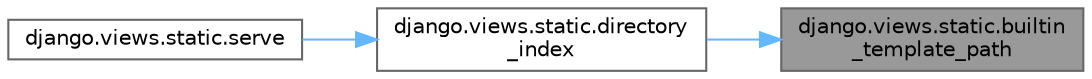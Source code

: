 digraph "django.views.static.builtin_template_path"
{
 // LATEX_PDF_SIZE
  bgcolor="transparent";
  edge [fontname=Helvetica,fontsize=10,labelfontname=Helvetica,labelfontsize=10];
  node [fontname=Helvetica,fontsize=10,shape=box,height=0.2,width=0.4];
  rankdir="RL";
  Node1 [id="Node000001",label="django.views.static.builtin\l_template_path",height=0.2,width=0.4,color="gray40", fillcolor="grey60", style="filled", fontcolor="black",tooltip=" "];
  Node1 -> Node2 [id="edge1_Node000001_Node000002",dir="back",color="steelblue1",style="solid",tooltip=" "];
  Node2 [id="Node000002",label="django.views.static.directory\l_index",height=0.2,width=0.4,color="grey40", fillcolor="white", style="filled",URL="$namespacedjango_1_1views_1_1static.html#a07be0f161c49efd9448b2488a529c8cd",tooltip=" "];
  Node2 -> Node3 [id="edge2_Node000002_Node000003",dir="back",color="steelblue1",style="solid",tooltip=" "];
  Node3 [id="Node000003",label="django.views.static.serve",height=0.2,width=0.4,color="grey40", fillcolor="white", style="filled",URL="$namespacedjango_1_1views_1_1static.html#aa72ebdd226500cb9ceeca2418b9c067a",tooltip=" "];
}
